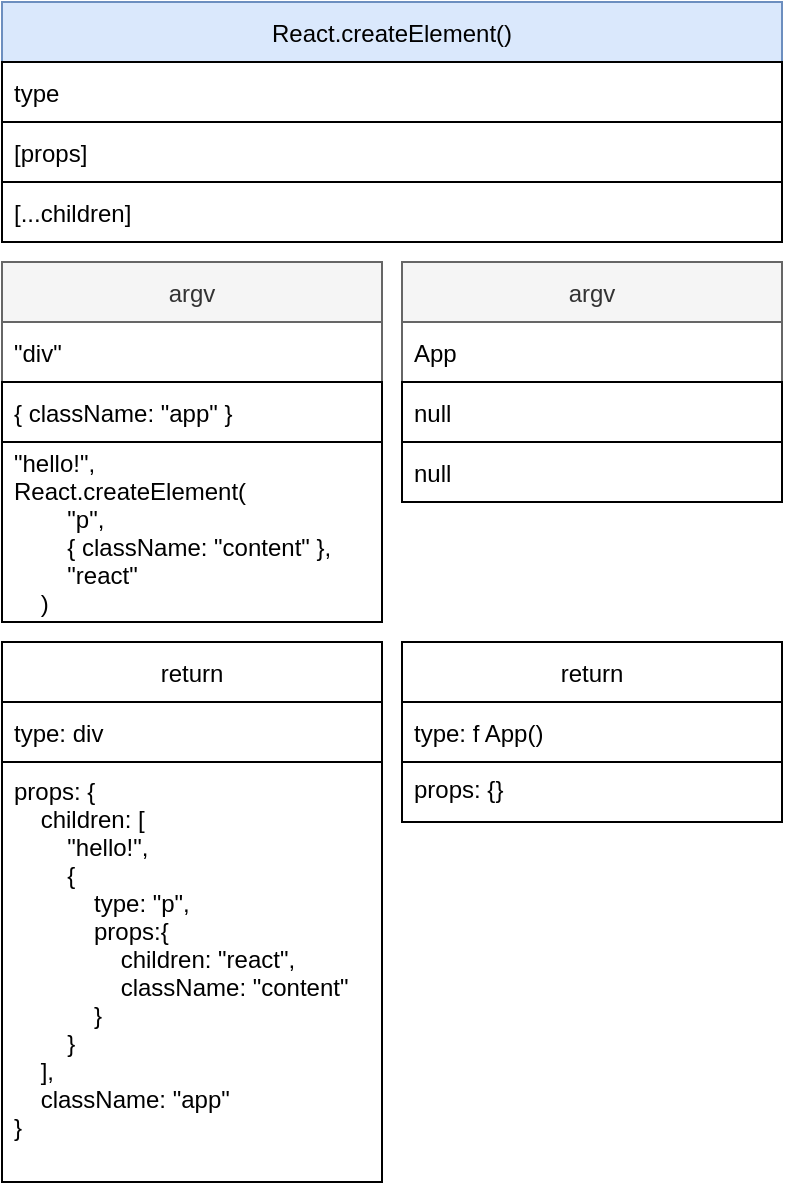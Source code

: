 <mxfile version="20.0.1" type="github">
  <diagram id="047bx2LSxqvgQP_RfyZ8" name="Page-1">
    <mxGraphModel dx="898" dy="591" grid="1" gridSize="10" guides="1" tooltips="1" connect="1" arrows="1" fold="1" page="1" pageScale="1" pageWidth="827" pageHeight="1169" math="0" shadow="0">
      <root>
        <mxCell id="0" />
        <mxCell id="1" parent="0" />
        <mxCell id="68awcWDbn_1YLwbSrhHn-3" value="React.createElement()" style="swimlane;fontStyle=0;childLayout=stackLayout;horizontal=1;startSize=30;horizontalStack=0;resizeParent=1;resizeParentMax=0;resizeLast=0;collapsible=1;marginBottom=0;fillColor=#dae8fc;strokeColor=#6c8ebf;" vertex="1" parent="1">
          <mxGeometry x="80" y="40" width="390" height="120" as="geometry" />
        </mxCell>
        <mxCell id="68awcWDbn_1YLwbSrhHn-4" value="type" style="text;strokeColor=default;fillColor=none;align=left;verticalAlign=middle;spacingLeft=4;spacingRight=4;overflow=hidden;points=[[0,0.5],[1,0.5]];portConstraint=eastwest;rotatable=0;" vertex="1" parent="68awcWDbn_1YLwbSrhHn-3">
          <mxGeometry y="30" width="390" height="30" as="geometry" />
        </mxCell>
        <mxCell id="68awcWDbn_1YLwbSrhHn-5" value="[props]" style="text;strokeColor=default;fillColor=none;align=left;verticalAlign=middle;spacingLeft=4;spacingRight=4;overflow=hidden;points=[[0,0.5],[1,0.5]];portConstraint=eastwest;rotatable=0;" vertex="1" parent="68awcWDbn_1YLwbSrhHn-3">
          <mxGeometry y="60" width="390" height="30" as="geometry" />
        </mxCell>
        <mxCell id="68awcWDbn_1YLwbSrhHn-6" value="[...children]" style="text;strokeColor=default;fillColor=none;align=left;verticalAlign=middle;spacingLeft=4;spacingRight=4;overflow=hidden;points=[[0,0.5],[1,0.5]];portConstraint=eastwest;rotatable=0;" vertex="1" parent="68awcWDbn_1YLwbSrhHn-3">
          <mxGeometry y="90" width="390" height="30" as="geometry" />
        </mxCell>
        <mxCell id="68awcWDbn_1YLwbSrhHn-17" value="argv" style="swimlane;fontStyle=0;childLayout=stackLayout;horizontal=1;startSize=30;horizontalStack=0;resizeParent=1;resizeParentMax=0;resizeLast=0;collapsible=1;marginBottom=0;fillColor=#f5f5f5;fontColor=#333333;strokeColor=#666666;" vertex="1" parent="1">
          <mxGeometry x="80" y="170" width="190" height="180" as="geometry" />
        </mxCell>
        <mxCell id="68awcWDbn_1YLwbSrhHn-18" value="&quot;div&quot;" style="text;strokeColor=none;fillColor=none;align=left;verticalAlign=middle;spacingLeft=4;spacingRight=4;overflow=hidden;points=[[0,0.5],[1,0.5]];portConstraint=eastwest;rotatable=0;" vertex="1" parent="68awcWDbn_1YLwbSrhHn-17">
          <mxGeometry y="30" width="190" height="30" as="geometry" />
        </mxCell>
        <mxCell id="68awcWDbn_1YLwbSrhHn-19" value="{ className: &quot;app&quot; }" style="text;strokeColor=default;fillColor=none;align=left;verticalAlign=middle;spacingLeft=4;spacingRight=4;overflow=hidden;points=[[0,0.5],[1,0.5]];portConstraint=eastwest;rotatable=0;" vertex="1" parent="68awcWDbn_1YLwbSrhHn-17">
          <mxGeometry y="60" width="190" height="30" as="geometry" />
        </mxCell>
        <mxCell id="68awcWDbn_1YLwbSrhHn-20" value="&quot;hello!&quot;,&#xa;React.createElement(&#xa;        &quot;p&quot;,&#xa;        { className: &quot;content&quot; },&#xa;        &quot;react&quot;&#xa;    )" style="text;strokeColor=default;fillColor=none;align=left;verticalAlign=middle;spacingLeft=4;spacingRight=4;overflow=hidden;points=[[0,0.5],[1,0.5]];portConstraint=eastwest;rotatable=0;" vertex="1" parent="68awcWDbn_1YLwbSrhHn-17">
          <mxGeometry y="90" width="190" height="90" as="geometry" />
        </mxCell>
        <mxCell id="68awcWDbn_1YLwbSrhHn-21" value="return" style="swimlane;fontStyle=0;childLayout=stackLayout;horizontal=1;startSize=30;horizontalStack=0;resizeParent=1;resizeParentMax=0;resizeLast=0;collapsible=1;marginBottom=0;" vertex="1" parent="1">
          <mxGeometry x="80" y="360" width="190" height="270" as="geometry" />
        </mxCell>
        <mxCell id="68awcWDbn_1YLwbSrhHn-22" value="type: div" style="text;strokeColor=default;fillColor=none;align=left;verticalAlign=middle;spacingLeft=4;spacingRight=4;overflow=hidden;points=[[0,0.5],[1,0.5]];portConstraint=eastwest;rotatable=0;" vertex="1" parent="68awcWDbn_1YLwbSrhHn-21">
          <mxGeometry y="30" width="190" height="30" as="geometry" />
        </mxCell>
        <mxCell id="68awcWDbn_1YLwbSrhHn-23" value="props: {&#xa;    children: [&#xa;        &quot;hello!&quot;,&#xa;        {&#xa;            type: &quot;p&quot;,&#xa;            props:{&#xa;                children: &quot;react&quot;,&#xa;                className: &quot;content&quot;&#xa;            }&#xa;        }&#xa;    ],&#xa;    className: &quot;app&quot;&#xa;}&#xa;" style="text;strokeColor=default;fillColor=none;align=left;verticalAlign=middle;spacingLeft=4;spacingRight=4;overflow=hidden;points=[[0,0.5],[1,0.5]];portConstraint=eastwest;rotatable=0;" vertex="1" parent="68awcWDbn_1YLwbSrhHn-21">
          <mxGeometry y="60" width="190" height="210" as="geometry" />
        </mxCell>
        <mxCell id="68awcWDbn_1YLwbSrhHn-30" value="argv" style="swimlane;fontStyle=0;childLayout=stackLayout;horizontal=1;startSize=30;horizontalStack=0;resizeParent=1;resizeParentMax=0;resizeLast=0;collapsible=1;marginBottom=0;fillColor=#f5f5f5;fontColor=#333333;strokeColor=#666666;" vertex="1" parent="1">
          <mxGeometry x="280" y="170" width="190" height="120" as="geometry" />
        </mxCell>
        <mxCell id="68awcWDbn_1YLwbSrhHn-31" value="App" style="text;strokeColor=none;fillColor=none;align=left;verticalAlign=middle;spacingLeft=4;spacingRight=4;overflow=hidden;points=[[0,0.5],[1,0.5]];portConstraint=eastwest;rotatable=0;" vertex="1" parent="68awcWDbn_1YLwbSrhHn-30">
          <mxGeometry y="30" width="190" height="30" as="geometry" />
        </mxCell>
        <mxCell id="68awcWDbn_1YLwbSrhHn-32" value="null" style="text;strokeColor=default;fillColor=none;align=left;verticalAlign=middle;spacingLeft=4;spacingRight=4;overflow=hidden;points=[[0,0.5],[1,0.5]];portConstraint=eastwest;rotatable=0;" vertex="1" parent="68awcWDbn_1YLwbSrhHn-30">
          <mxGeometry y="60" width="190" height="30" as="geometry" />
        </mxCell>
        <mxCell id="68awcWDbn_1YLwbSrhHn-33" value="null" style="text;strokeColor=default;fillColor=none;align=left;verticalAlign=middle;spacingLeft=4;spacingRight=4;overflow=hidden;points=[[0,0.5],[1,0.5]];portConstraint=eastwest;rotatable=0;" vertex="1" parent="68awcWDbn_1YLwbSrhHn-30">
          <mxGeometry y="90" width="190" height="30" as="geometry" />
        </mxCell>
        <mxCell id="68awcWDbn_1YLwbSrhHn-34" value="return" style="swimlane;fontStyle=0;childLayout=stackLayout;horizontal=1;startSize=30;horizontalStack=0;resizeParent=1;resizeParentMax=0;resizeLast=0;collapsible=1;marginBottom=0;" vertex="1" parent="1">
          <mxGeometry x="280" y="360" width="190" height="90" as="geometry" />
        </mxCell>
        <mxCell id="68awcWDbn_1YLwbSrhHn-35" value="type: f App()" style="text;strokeColor=default;fillColor=none;align=left;verticalAlign=middle;spacingLeft=4;spacingRight=4;overflow=hidden;points=[[0,0.5],[1,0.5]];portConstraint=eastwest;rotatable=0;" vertex="1" parent="68awcWDbn_1YLwbSrhHn-34">
          <mxGeometry y="30" width="190" height="30" as="geometry" />
        </mxCell>
        <mxCell id="68awcWDbn_1YLwbSrhHn-36" value="props: {}&#xa;" style="text;strokeColor=default;fillColor=none;align=left;verticalAlign=top;spacingLeft=4;spacingRight=4;overflow=hidden;points=[[0,0.5],[1,0.5]];portConstraint=eastwest;rotatable=0;" vertex="1" parent="68awcWDbn_1YLwbSrhHn-34">
          <mxGeometry y="60" width="190" height="30" as="geometry" />
        </mxCell>
      </root>
    </mxGraphModel>
  </diagram>
</mxfile>
